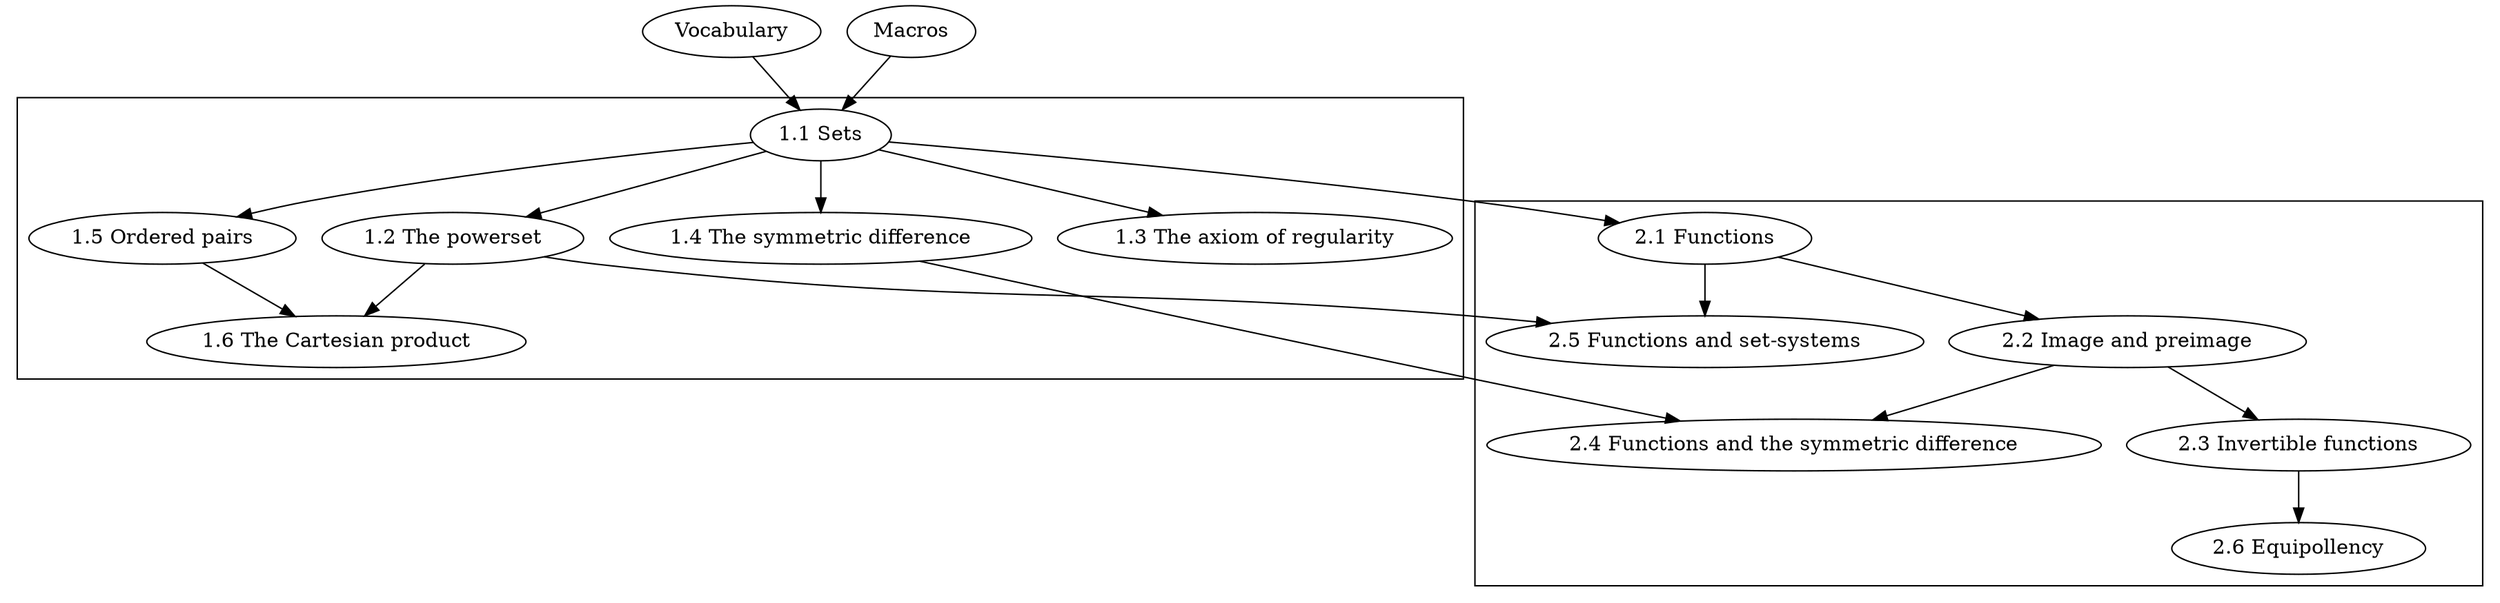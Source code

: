 digraph Sections {
  vocab [label = "Vocabulary"]
  macros [label = "Macros"]

  subgraph cluster_1 {
    set_01 [label = "1.1 Sets"]
    set_02 [label = "1.2 The powerset"]
    set_03 [label = "1.3 The axiom of regularity"]
    set_04 [label = "1.4 The symmetric difference"]
    set_05 [label = "1.5 Ordered pairs"]
    set_06 [label = "1.6 The Cartesian product"]
  }

  subgraph cluster_2 {
    fun_01 [label = "2.1 Functions"]
    fun_02 [label = "2.2 Image and preimage"]
    fun_03 [label = "2.3 Invertible functions"]
    fun_04 [label = "2.4 Functions and the symmetric difference"]
    fun_05 [label = "2.5 Functions and set-systems"]
    fun_06 [label = "2.6 Equipollency"]
  }

  /* 1.1 */ vocab, macros   -> set_01
  /* 1.2 */ set_01          -> set_02
  /* 1.3 */ set_01          -> set_03
  /* 1.4 */ set_01          -> set_04
  /* 1.5 */ set_01          -> set_05
  /* 1.6 */ set_02, set_05  -> set_06

  /* 2.1 */ set_01          -> fun_01
  /* 2.2 */ fun_01          -> fun_02
  /* 2.3 */ fun_02          -> fun_03
  /* 2.4 */ set_04, fun_02  -> fun_04
  /* 2.5 */ set_02, fun_01  -> fun_05
  /* 2.6 */ fun_03          -> fun_06
}
